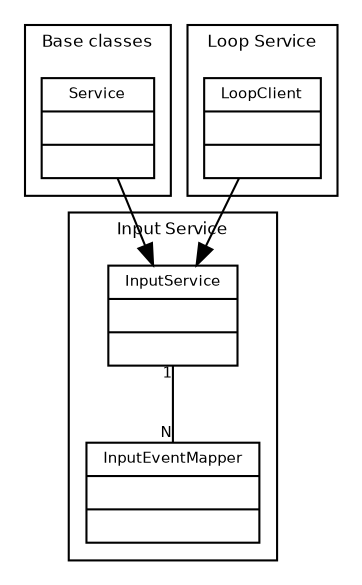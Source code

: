 digraph G {
	fontname = "Bitstream Vera Sans"
	fontsize = 8
	
	node [
		fontname = "Bitstream Vera Sans"
		fontsize = 7
		shape = "record"	
	]
	
	edge [
		fontname = "Bitstream Vera Sans"
		fontsize = 7
	]
	
	
	subgraph clusterBase {
		label = "Base classes"
	
		Service [
			label = "{Service||}"
		]
	}
		
	subgraph clusterInputSvc {
		label = "Input Service"
		
		InputService [
			label = "{InputService||}"
		]
	
		InputEventMapper [
			label = "{InputEventMapper||}"
		]
	}	
	
        subgraph clusterLoopSvc {
                label = "Loop Service"

                LoopClient [
                        label = "{LoopClient||}"
                ]
        }

	
	Service -> InputService
	LoopClient -> InputService
	
	edge [
		arrowhead = "none"

                headlabel = "N"
                taillabel = "1"
	]
	
	InputService -> InputEventMapper
}